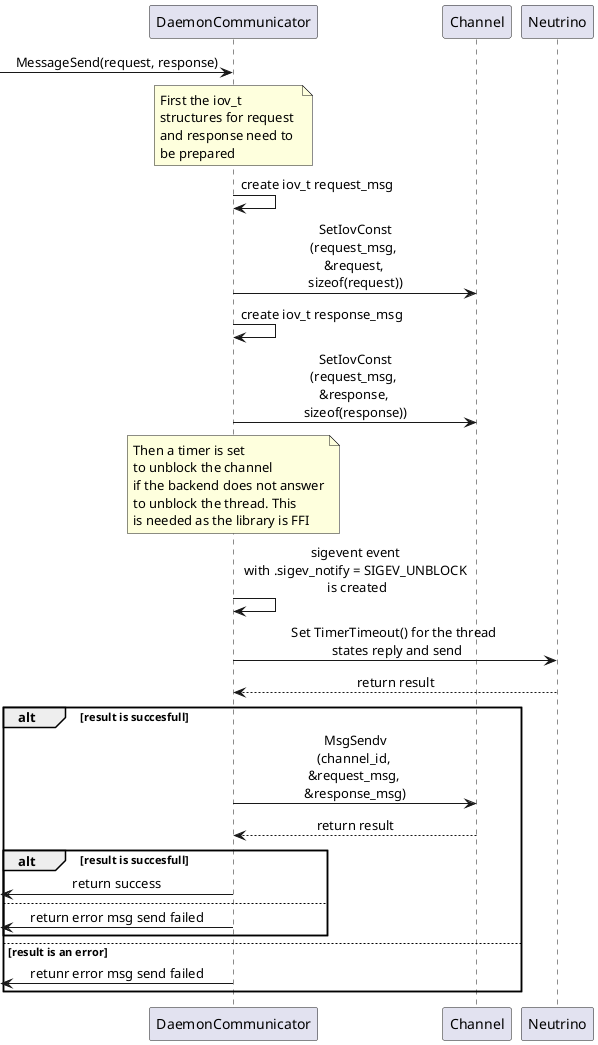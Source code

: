 @startuml trace_library_usage_sequence
skinparam sequenceMessageAlign center


[-> DaemonCommunicator: MessageSend(request, response)

note over DaemonCommunicator
First the iov_t
structures for request 
and response need to
be prepared
endnote
DaemonCommunicator -> DaemonCommunicator: create iov_t request_msg
DaemonCommunicator -> Channel: SetIovConst\n(request_msg, \n&request, \nsizeof(request))

DaemonCommunicator -> DaemonCommunicator: create iov_t response_msg
DaemonCommunicator -> Channel: SetIovConst\n(request_msg, \n&response, \nsizeof(response))

note over DaemonCommunicator
Then a timer is set
to unblock the channel
if the backend does not answer
to unblock the thread. This
is needed as the library is FFI
endnote

DaemonCommunicator -> DaemonCommunicator: sigevent event\n with .sigev_notify = SIGEV_UNBLOCK \n is created
DaemonCommunicator -> Neutrino: Set TimerTimeout() for the thread \n states reply and send
Neutrino --> DaemonCommunicator: return result
alt result is succesfull
    DaemonCommunicator -> Channel: MsgSendv\n(channel_id, \n&request_msg, \n&response_msg)
    Channel --> DaemonCommunicator: return result
    alt result is succesfull
        DaemonCommunicator ->[: return success
    else 
        DaemonCommunicator ->[: return error msg send failed
    end
else result is an error
    DaemonCommunicator ->[: retunr error msg send failed
end






@enduml
